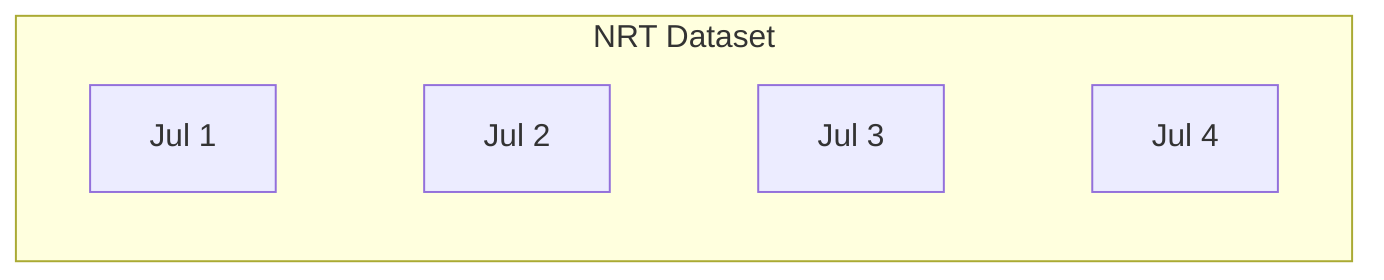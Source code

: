flowchart TB
  subgraph nrt[NRT Dataset]
    nrt_1[Jul 1]
    nrt_2[Jul 2]
    nrt_3[Jul 3]
    nrt_4[Jul 4]
    nrt_1~~~nrt_2
    nrt_2~~~nrt_3
    nrt_3~~~nrt_4
  end